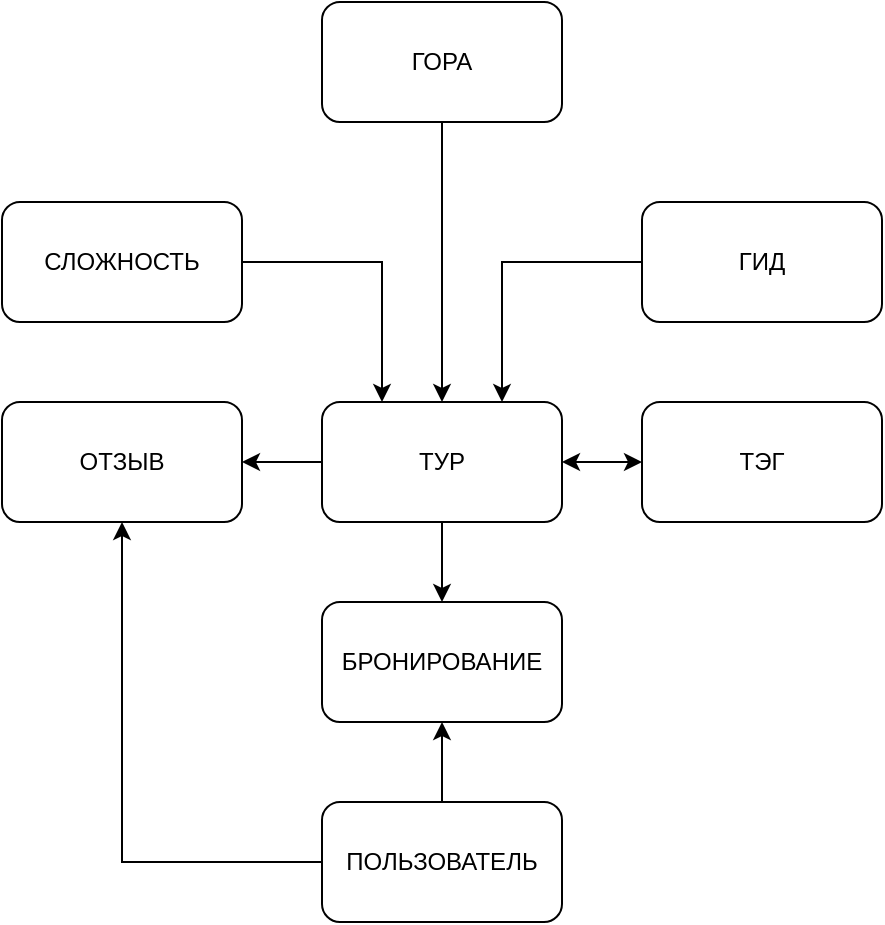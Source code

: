 <mxfile version="20.4.1" type="google" pages="2"><diagram id="dadOedTbFq0lM78iQjFx" name="concept-model"><mxGraphModel grid="1" page="1" gridSize="10" guides="1" tooltips="1" connect="1" arrows="1" fold="1" pageScale="1" pageWidth="827" pageHeight="1169" math="0" shadow="0"><root><mxCell id="0"/><mxCell id="1" parent="0"/><mxCell id="cEJtKcfVc4VnsCkhs9IN-14" style="edgeStyle=orthogonalEdgeStyle;rounded=0;orthogonalLoop=1;jettySize=auto;html=1;exitX=0.5;exitY=1;exitDx=0;exitDy=0;entryX=0.5;entryY=0;entryDx=0;entryDy=0;startArrow=none;startFill=0;" edge="1" parent="1" source="cEJtKcfVc4VnsCkhs9IN-1" target="cEJtKcfVc4VnsCkhs9IN-6"><mxGeometry relative="1" as="geometry"/></mxCell><mxCell id="cEJtKcfVc4VnsCkhs9IN-1" value="ГОРА" style="rounded=1;whiteSpace=wrap;html=1;" vertex="1" parent="1"><mxGeometry x="160" width="120" height="60" as="geometry"/></mxCell><mxCell id="cEJtKcfVc4VnsCkhs9IN-21" style="edgeStyle=orthogonalEdgeStyle;rounded=0;orthogonalLoop=1;jettySize=auto;html=1;exitX=0.5;exitY=0;exitDx=0;exitDy=0;entryX=0.5;entryY=1;entryDx=0;entryDy=0;startArrow=none;startFill=0;" edge="1" parent="1" source="cEJtKcfVc4VnsCkhs9IN-2" target="cEJtKcfVc4VnsCkhs9IN-9"><mxGeometry relative="1" as="geometry"/></mxCell><mxCell id="cEJtKcfVc4VnsCkhs9IN-22" style="edgeStyle=orthogonalEdgeStyle;rounded=0;orthogonalLoop=1;jettySize=auto;html=1;exitX=0;exitY=0.5;exitDx=0;exitDy=0;entryX=0.5;entryY=1;entryDx=0;entryDy=0;startArrow=none;startFill=0;" edge="1" parent="1" source="cEJtKcfVc4VnsCkhs9IN-2" target="cEJtKcfVc4VnsCkhs9IN-7"><mxGeometry relative="1" as="geometry"/></mxCell><mxCell id="cEJtKcfVc4VnsCkhs9IN-2" value="ПОЛЬЗОВАТЕЛЬ" style="rounded=1;whiteSpace=wrap;html=1;" vertex="1" parent="1"><mxGeometry x="160" y="400" width="120" height="60" as="geometry"/></mxCell><mxCell id="cEJtKcfVc4VnsCkhs9IN-12" style="edgeStyle=orthogonalEdgeStyle;rounded=0;orthogonalLoop=1;jettySize=auto;html=1;exitX=0;exitY=0.5;exitDx=0;exitDy=0;entryX=0.75;entryY=0;entryDx=0;entryDy=0;" edge="1" parent="1" source="cEJtKcfVc4VnsCkhs9IN-3" target="cEJtKcfVc4VnsCkhs9IN-6"><mxGeometry relative="1" as="geometry"/></mxCell><mxCell id="cEJtKcfVc4VnsCkhs9IN-3" value="ГИД" style="rounded=1;whiteSpace=wrap;html=1;" vertex="1" parent="1"><mxGeometry x="320" y="100" width="120" height="60" as="geometry"/></mxCell><mxCell id="cEJtKcfVc4VnsCkhs9IN-16" style="edgeStyle=orthogonalEdgeStyle;rounded=0;orthogonalLoop=1;jettySize=auto;html=1;exitX=0;exitY=0.5;exitDx=0;exitDy=0;entryX=1;entryY=0.5;entryDx=0;entryDy=0;startArrow=classic;startFill=1;" edge="1" parent="1" source="cEJtKcfVc4VnsCkhs9IN-4" target="cEJtKcfVc4VnsCkhs9IN-6"><mxGeometry relative="1" as="geometry"/></mxCell><mxCell id="cEJtKcfVc4VnsCkhs9IN-4" value="ТЭГ" style="rounded=1;whiteSpace=wrap;html=1;" vertex="1" parent="1"><mxGeometry x="320" y="200" width="120" height="60" as="geometry"/></mxCell><mxCell id="cEJtKcfVc4VnsCkhs9IN-19" style="edgeStyle=orthogonalEdgeStyle;rounded=0;orthogonalLoop=1;jettySize=auto;html=1;exitX=1;exitY=0.5;exitDx=0;exitDy=0;entryX=0.25;entryY=0;entryDx=0;entryDy=0;startArrow=none;startFill=0;" edge="1" parent="1" source="cEJtKcfVc4VnsCkhs9IN-5" target="cEJtKcfVc4VnsCkhs9IN-6"><mxGeometry relative="1" as="geometry"/></mxCell><mxCell id="cEJtKcfVc4VnsCkhs9IN-5" value="СЛОЖНОСТЬ" style="rounded=1;whiteSpace=wrap;html=1;" vertex="1" parent="1"><mxGeometry y="100" width="120" height="60" as="geometry"/></mxCell><mxCell id="cEJtKcfVc4VnsCkhs9IN-18" style="edgeStyle=orthogonalEdgeStyle;rounded=0;orthogonalLoop=1;jettySize=auto;html=1;exitX=0;exitY=0.5;exitDx=0;exitDy=0;entryX=1;entryY=0.5;entryDx=0;entryDy=0;startArrow=none;startFill=0;" edge="1" parent="1" source="cEJtKcfVc4VnsCkhs9IN-6" target="cEJtKcfVc4VnsCkhs9IN-7"><mxGeometry relative="1" as="geometry"/></mxCell><mxCell id="cEJtKcfVc4VnsCkhs9IN-6" value="ТУР" style="rounded=1;whiteSpace=wrap;html=1;" vertex="1" parent="1"><mxGeometry x="160" y="200" width="120" height="60" as="geometry"/></mxCell><mxCell id="cEJtKcfVc4VnsCkhs9IN-7" value="ОТЗЫВ" style="rounded=1;whiteSpace=wrap;html=1;" vertex="1" parent="1"><mxGeometry y="200" width="120" height="60" as="geometry"/></mxCell><mxCell id="cEJtKcfVc4VnsCkhs9IN-20" style="edgeStyle=orthogonalEdgeStyle;rounded=0;orthogonalLoop=1;jettySize=auto;html=1;exitX=0.5;exitY=0;exitDx=0;exitDy=0;entryX=0.5;entryY=1;entryDx=0;entryDy=0;startArrow=classic;startFill=1;endArrow=none;endFill=0;" edge="1" parent="1" source="cEJtKcfVc4VnsCkhs9IN-9" target="cEJtKcfVc4VnsCkhs9IN-6"><mxGeometry relative="1" as="geometry"/></mxCell><mxCell id="cEJtKcfVc4VnsCkhs9IN-9" value="БРОНИРОВАНИЕ" style="rounded=1;whiteSpace=wrap;html=1;" vertex="1" parent="1"><mxGeometry x="160" y="300" width="120" height="60" as="geometry"/></mxCell></root></mxGraphModel></diagram><diagram id="P1ExRV4J2XuqFDOCSL13" name="logic-model"><mxGraphModel grid="1" page="1" gridSize="10" guides="1" tooltips="1" connect="1" arrows="1" fold="1" pageScale="1" pageWidth="827" pageHeight="1169" math="0" shadow="0"><root><mxCell id="0"/><mxCell id="1" parent="0"/><mxCell id="tbdWHVoQvG-Oq0Em6Cjs-1" value="user" style="swimlane;fontStyle=0;childLayout=stackLayout;horizontal=1;startSize=30;horizontalStack=0;resizeParent=1;resizeParentMax=0;resizeLast=0;collapsible=1;marginBottom=0;" vertex="1" parent="1"><mxGeometry x="180" width="140" height="150" as="geometry"/></mxCell><mxCell id="tbdWHVoQvG-Oq0Em6Cjs-2" value="id" style="text;strokeColor=none;fillColor=none;align=left;verticalAlign=middle;spacingLeft=4;spacingRight=4;overflow=hidden;points=[[0,0.5],[1,0.5]];portConstraint=eastwest;rotatable=0;" vertex="1" parent="tbdWHVoQvG-Oq0Em6Cjs-1"><mxGeometry y="30" width="140" height="30" as="geometry"/></mxCell><mxCell id="tbdWHVoQvG-Oq0Em6Cjs-3" value="login" style="text;strokeColor=none;fillColor=none;align=left;verticalAlign=middle;spacingLeft=4;spacingRight=4;overflow=hidden;points=[[0,0.5],[1,0.5]];portConstraint=eastwest;rotatable=0;" vertex="1" parent="tbdWHVoQvG-Oq0Em6Cjs-1"><mxGeometry y="60" width="140" height="30" as="geometry"/></mxCell><mxCell id="tbdWHVoQvG-Oq0Em6Cjs-4" value="password" style="text;strokeColor=none;fillColor=none;align=left;verticalAlign=middle;spacingLeft=4;spacingRight=4;overflow=hidden;points=[[0,0.5],[1,0.5]];portConstraint=eastwest;rotatable=0;" vertex="1" parent="tbdWHVoQvG-Oq0Em6Cjs-1"><mxGeometry y="90" width="140" height="30" as="geometry"/></mxCell><mxCell id="tbdWHVoQvG-Oq0Em6Cjs-5" value="full_name" style="text;strokeColor=none;fillColor=none;align=left;verticalAlign=middle;spacingLeft=4;spacingRight=4;overflow=hidden;points=[[0,0.5],[1,0.5]];portConstraint=eastwest;rotatable=0;" vertex="1" parent="tbdWHVoQvG-Oq0Em6Cjs-1"><mxGeometry y="120" width="140" height="30" as="geometry"/></mxCell><mxCell id="tbdWHVoQvG-Oq0Em6Cjs-8" value="guide" style="swimlane;fontStyle=0;childLayout=stackLayout;horizontal=1;startSize=30;horizontalStack=0;resizeParent=1;resizeParentMax=0;resizeLast=0;collapsible=1;marginBottom=0;" vertex="1" parent="1"><mxGeometry x="360" y="420" width="140" height="120" as="geometry"/></mxCell><mxCell id="tbdWHVoQvG-Oq0Em6Cjs-9" value="id" style="text;strokeColor=none;fillColor=none;align=left;verticalAlign=middle;spacingLeft=4;spacingRight=4;overflow=hidden;points=[[0,0.5],[1,0.5]];portConstraint=eastwest;rotatable=0;" vertex="1" parent="tbdWHVoQvG-Oq0Em6Cjs-8"><mxGeometry y="30" width="140" height="30" as="geometry"/></mxCell><mxCell id="tbdWHVoQvG-Oq0Em6Cjs-10" value="full_name" style="text;strokeColor=none;fillColor=none;align=left;verticalAlign=middle;spacingLeft=4;spacingRight=4;overflow=hidden;points=[[0,0.5],[1,0.5]];portConstraint=eastwest;rotatable=0;" vertex="1" parent="tbdWHVoQvG-Oq0Em6Cjs-8"><mxGeometry y="60" width="140" height="30" as="geometry"/></mxCell><mxCell id="tbdWHVoQvG-Oq0Em6Cjs-11" value="experience" style="text;strokeColor=none;fillColor=none;align=left;verticalAlign=middle;spacingLeft=4;spacingRight=4;overflow=hidden;points=[[0,0.5],[1,0.5]];portConstraint=eastwest;rotatable=0;" vertex="1" parent="tbdWHVoQvG-Oq0Em6Cjs-8"><mxGeometry y="90" width="140" height="30" as="geometry"/></mxCell><mxCell id="tbdWHVoQvG-Oq0Em6Cjs-14" value="mountain" style="swimlane;fontStyle=0;childLayout=stackLayout;horizontal=1;startSize=30;horizontalStack=0;resizeParent=1;resizeParentMax=0;resizeLast=0;collapsible=1;marginBottom=0;" vertex="1" parent="1"><mxGeometry y="230" width="140" height="150" as="geometry"/></mxCell><mxCell id="tbdWHVoQvG-Oq0Em6Cjs-15" value="id" style="text;strokeColor=none;fillColor=none;align=left;verticalAlign=middle;spacingLeft=4;spacingRight=4;overflow=hidden;points=[[0,0.5],[1,0.5]];portConstraint=eastwest;rotatable=0;" vertex="1" parent="tbdWHVoQvG-Oq0Em6Cjs-14"><mxGeometry y="30" width="140" height="30" as="geometry"/></mxCell><mxCell id="tbdWHVoQvG-Oq0Em6Cjs-16" value="name" style="text;strokeColor=none;fillColor=none;align=left;verticalAlign=middle;spacingLeft=4;spacingRight=4;overflow=hidden;points=[[0,0.5],[1,0.5]];portConstraint=eastwest;rotatable=0;" vertex="1" parent="tbdWHVoQvG-Oq0Em6Cjs-14"><mxGeometry y="60" width="140" height="30" as="geometry"/></mxCell><mxCell id="tbdWHVoQvG-Oq0Em6Cjs-18" value="height" style="text;strokeColor=none;fillColor=none;align=left;verticalAlign=middle;spacingLeft=4;spacingRight=4;overflow=hidden;points=[[0,0.5],[1,0.5]];portConstraint=eastwest;rotatable=0;" vertex="1" parent="tbdWHVoQvG-Oq0Em6Cjs-14"><mxGeometry y="90" width="140" height="30" as="geometry"/></mxCell><mxCell id="tbdWHVoQvG-Oq0Em6Cjs-17" value="position" style="text;strokeColor=none;fillColor=none;align=left;verticalAlign=middle;spacingLeft=4;spacingRight=4;overflow=hidden;points=[[0,0.5],[1,0.5]];portConstraint=eastwest;rotatable=0;" vertex="1" parent="tbdWHVoQvG-Oq0Em6Cjs-14"><mxGeometry y="120" width="140" height="30" as="geometry"/></mxCell><mxCell id="tbdWHVoQvG-Oq0Em6Cjs-19" value="difficulty" style="swimlane;fontStyle=0;childLayout=stackLayout;horizontal=1;startSize=30;horizontalStack=0;resizeParent=1;resizeParentMax=0;resizeLast=0;collapsible=1;marginBottom=0;" vertex="1" parent="1"><mxGeometry y="420" width="140" height="120" as="geometry"/></mxCell><mxCell id="tbdWHVoQvG-Oq0Em6Cjs-20" value="id" style="text;strokeColor=none;fillColor=none;align=left;verticalAlign=middle;spacingLeft=4;spacingRight=4;overflow=hidden;points=[[0,0.5],[1,0.5]];portConstraint=eastwest;rotatable=0;" vertex="1" parent="tbdWHVoQvG-Oq0Em6Cjs-19"><mxGeometry y="30" width="140" height="30" as="geometry"/></mxCell><mxCell id="tbdWHVoQvG-Oq0Em6Cjs-23" value="name" style="text;strokeColor=none;fillColor=none;align=left;verticalAlign=middle;spacingLeft=4;spacingRight=4;overflow=hidden;points=[[0,0.5],[1,0.5]];portConstraint=eastwest;rotatable=0;" vertex="1" parent="tbdWHVoQvG-Oq0Em6Cjs-19"><mxGeometry y="60" width="140" height="30" as="geometry"/></mxCell><mxCell id="tbdWHVoQvG-Oq0Em6Cjs-21" value="rating" style="text;strokeColor=none;fillColor=none;align=left;verticalAlign=middle;spacingLeft=4;spacingRight=4;overflow=hidden;points=[[0,0.5],[1,0.5]];portConstraint=eastwest;rotatable=0;" vertex="1" parent="tbdWHVoQvG-Oq0Em6Cjs-19"><mxGeometry y="90" width="140" height="30" as="geometry"/></mxCell><mxCell id="tbdWHVoQvG-Oq0Em6Cjs-24" value="tag" style="swimlane;fontStyle=0;childLayout=stackLayout;horizontal=1;startSize=30;horizontalStack=0;resizeParent=1;resizeParentMax=0;resizeLast=0;collapsible=1;marginBottom=0;" vertex="1" parent="1"><mxGeometry x="360" y="310" width="140" height="90" as="geometry"/></mxCell><mxCell id="tbdWHVoQvG-Oq0Em6Cjs-25" value="id" style="text;strokeColor=none;fillColor=none;align=left;verticalAlign=middle;spacingLeft=4;spacingRight=4;overflow=hidden;points=[[0,0.5],[1,0.5]];portConstraint=eastwest;rotatable=0;" vertex="1" parent="tbdWHVoQvG-Oq0Em6Cjs-24"><mxGeometry y="30" width="140" height="30" as="geometry"/></mxCell><mxCell id="tbdWHVoQvG-Oq0Em6Cjs-26" value="name" style="text;strokeColor=none;fillColor=none;align=left;verticalAlign=middle;spacingLeft=4;spacingRight=4;overflow=hidden;points=[[0,0.5],[1,0.5]];portConstraint=eastwest;rotatable=0;" vertex="1" parent="tbdWHVoQvG-Oq0Em6Cjs-24"><mxGeometry y="60" width="140" height="30" as="geometry"/></mxCell><mxCell id="tbdWHVoQvG-Oq0Em6Cjs-28" value="tour" style="swimlane;fontStyle=0;childLayout=stackLayout;horizontal=1;startSize=30;horizontalStack=0;resizeParent=1;resizeParentMax=0;resizeLast=0;collapsible=1;marginBottom=0;" vertex="1" parent="1"><mxGeometry x="180" y="180" width="140" height="360" as="geometry"/></mxCell><mxCell id="tbdWHVoQvG-Oq0Em6Cjs-29" value="id" style="text;strokeColor=none;fillColor=none;align=left;verticalAlign=middle;spacingLeft=4;spacingRight=4;overflow=hidden;points=[[0,0.5],[1,0.5]];portConstraint=eastwest;rotatable=0;" vertex="1" parent="tbdWHVoQvG-Oq0Em6Cjs-28"><mxGeometry y="30" width="140" height="30" as="geometry"/></mxCell><mxCell id="tbdWHVoQvG-Oq0Em6Cjs-32" value="mountain_id" style="text;strokeColor=none;fillColor=none;align=left;verticalAlign=middle;spacingLeft=4;spacingRight=4;overflow=hidden;points=[[0,0.5],[1,0.5]];portConstraint=eastwest;rotatable=0;" vertex="1" parent="tbdWHVoQvG-Oq0Em6Cjs-28"><mxGeometry y="60" width="140" height="30" as="geometry"/></mxCell><mxCell id="tbdWHVoQvG-Oq0Em6Cjs-34" value="guide_id" style="text;strokeColor=none;fillColor=none;align=left;verticalAlign=middle;spacingLeft=4;spacingRight=4;overflow=hidden;points=[[0,0.5],[1,0.5]];portConstraint=eastwest;rotatable=0;" vertex="1" parent="tbdWHVoQvG-Oq0Em6Cjs-28"><mxGeometry y="90" width="140" height="30" as="geometry"/></mxCell><mxCell id="tbdWHVoQvG-Oq0Em6Cjs-33" value="difficulty_id" style="text;strokeColor=none;fillColor=none;align=left;verticalAlign=middle;spacingLeft=4;spacingRight=4;overflow=hidden;points=[[0,0.5],[1,0.5]];portConstraint=eastwest;rotatable=0;" vertex="1" parent="tbdWHVoQvG-Oq0Em6Cjs-28"><mxGeometry y="120" width="140" height="30" as="geometry"/></mxCell><mxCell id="tbdWHVoQvG-Oq0Em6Cjs-30" value="name" style="text;strokeColor=none;fillColor=none;align=left;verticalAlign=middle;spacingLeft=4;spacingRight=4;overflow=hidden;points=[[0,0.5],[1,0.5]];portConstraint=eastwest;rotatable=0;" vertex="1" parent="tbdWHVoQvG-Oq0Em6Cjs-28"><mxGeometry y="150" width="140" height="30" as="geometry"/></mxCell><mxCell id="tbdWHVoQvG-Oq0Em6Cjs-35" value="description" style="text;strokeColor=none;fillColor=none;align=left;verticalAlign=middle;spacingLeft=4;spacingRight=4;overflow=hidden;points=[[0,0.5],[1,0.5]];portConstraint=eastwest;rotatable=0;" vertex="1" parent="tbdWHVoQvG-Oq0Em6Cjs-28"><mxGeometry y="180" width="140" height="30" as="geometry"/></mxCell><mxCell id="tbdWHVoQvG-Oq0Em6Cjs-31" value="starting_point" style="text;strokeColor=none;fillColor=none;align=left;verticalAlign=middle;spacingLeft=4;spacingRight=4;overflow=hidden;points=[[0,0.5],[1,0.5]];portConstraint=eastwest;rotatable=0;" vertex="1" parent="tbdWHVoQvG-Oq0Em6Cjs-28"><mxGeometry y="210" width="140" height="30" as="geometry"/></mxCell><mxCell id="tbdWHVoQvG-Oq0Em6Cjs-38" value="max_reservations" style="text;strokeColor=none;fillColor=none;align=left;verticalAlign=middle;spacingLeft=4;spacingRight=4;overflow=hidden;points=[[0,0.5],[1,0.5]];portConstraint=eastwest;rotatable=0;" vertex="1" parent="tbdWHVoQvG-Oq0Em6Cjs-28"><mxGeometry y="240" width="140" height="30" as="geometry"/></mxCell><mxCell id="z5rdMdF9UMucl4-FeS4Y-1" value="starting_at" style="text;strokeColor=none;fillColor=none;align=left;verticalAlign=middle;spacingLeft=4;spacingRight=4;overflow=hidden;points=[[0,0.5],[1,0.5]];portConstraint=eastwest;rotatable=0;" vertex="1" parent="tbdWHVoQvG-Oq0Em6Cjs-28"><mxGeometry y="270" width="140" height="30" as="geometry"/></mxCell><mxCell id="z5rdMdF9UMucl4-FeS4Y-2" value="ending_at" style="text;strokeColor=none;fillColor=none;align=left;verticalAlign=middle;spacingLeft=4;spacingRight=4;overflow=hidden;points=[[0,0.5],[1,0.5]];portConstraint=eastwest;rotatable=0;" vertex="1" parent="tbdWHVoQvG-Oq0Em6Cjs-28"><mxGeometry y="300" width="140" height="30" as="geometry"/></mxCell><mxCell id="tbdWHVoQvG-Oq0Em6Cjs-36" value="price" style="text;strokeColor=none;fillColor=none;align=left;verticalAlign=middle;spacingLeft=4;spacingRight=4;overflow=hidden;points=[[0,0.5],[1,0.5]];portConstraint=eastwest;rotatable=0;" vertex="1" parent="tbdWHVoQvG-Oq0Em6Cjs-28"><mxGeometry y="330" width="140" height="30" as="geometry"/></mxCell><mxCell id="tbdWHVoQvG-Oq0Em6Cjs-40" value="reservation" style="swimlane;fontStyle=0;childLayout=stackLayout;horizontal=1;startSize=30;horizontalStack=0;resizeParent=1;resizeParentMax=0;resizeLast=0;collapsible=1;marginBottom=0;" vertex="1" parent="1"><mxGeometry x="360" width="140" height="150" as="geometry"/></mxCell><mxCell id="tbdWHVoQvG-Oq0Em6Cjs-41" value="id" style="text;strokeColor=none;fillColor=none;align=left;verticalAlign=middle;spacingLeft=4;spacingRight=4;overflow=hidden;points=[[0,0.5],[1,0.5]];portConstraint=eastwest;rotatable=0;" vertex="1" parent="tbdWHVoQvG-Oq0Em6Cjs-40"><mxGeometry y="30" width="140" height="30" as="geometry"/></mxCell><mxCell id="tbdWHVoQvG-Oq0Em6Cjs-44" value="user_id" style="text;strokeColor=none;fillColor=none;align=left;verticalAlign=middle;spacingLeft=4;spacingRight=4;overflow=hidden;points=[[0,0.5],[1,0.5]];portConstraint=eastwest;rotatable=0;" vertex="1" parent="tbdWHVoQvG-Oq0Em6Cjs-40"><mxGeometry y="60" width="140" height="30" as="geometry"/></mxCell><mxCell id="tbdWHVoQvG-Oq0Em6Cjs-42" value="tour_id" style="text;strokeColor=none;fillColor=none;align=left;verticalAlign=middle;spacingLeft=4;spacingRight=4;overflow=hidden;points=[[0,0.5],[1,0.5]];portConstraint=eastwest;rotatable=0;" vertex="1" parent="tbdWHVoQvG-Oq0Em6Cjs-40"><mxGeometry y="90" width="140" height="30" as="geometry"/></mxCell><mxCell id="tbdWHVoQvG-Oq0Em6Cjs-43" value="reservations" style="text;strokeColor=none;fillColor=none;align=left;verticalAlign=middle;spacingLeft=4;spacingRight=4;overflow=hidden;points=[[0,0.5],[1,0.5]];portConstraint=eastwest;rotatable=0;" vertex="1" parent="tbdWHVoQvG-Oq0Em6Cjs-40"><mxGeometry y="120" width="140" height="30" as="geometry"/></mxCell><mxCell id="z5rdMdF9UMucl4-FeS4Y-3" value="review" style="swimlane;fontStyle=0;childLayout=stackLayout;horizontal=1;startSize=30;horizontalStack=0;resizeParent=1;resizeParentMax=0;resizeLast=0;collapsible=1;marginBottom=0;" vertex="1" parent="1"><mxGeometry width="140" height="180" as="geometry"/></mxCell><mxCell id="z5rdMdF9UMucl4-FeS4Y-4" value="id" style="text;strokeColor=none;fillColor=none;align=left;verticalAlign=middle;spacingLeft=4;spacingRight=4;overflow=hidden;points=[[0,0.5],[1,0.5]];portConstraint=eastwest;rotatable=0;" vertex="1" parent="z5rdMdF9UMucl4-FeS4Y-3"><mxGeometry y="30" width="140" height="30" as="geometry"/></mxCell><mxCell id="z5rdMdF9UMucl4-FeS4Y-5" value="user_id" style="text;strokeColor=none;fillColor=none;align=left;verticalAlign=middle;spacingLeft=4;spacingRight=4;overflow=hidden;points=[[0,0.5],[1,0.5]];portConstraint=eastwest;rotatable=0;" vertex="1" parent="z5rdMdF9UMucl4-FeS4Y-3"><mxGeometry y="60" width="140" height="30" as="geometry"/></mxCell><mxCell id="z5rdMdF9UMucl4-FeS4Y-6" value="tour_id" style="text;strokeColor=none;fillColor=none;align=left;verticalAlign=middle;spacingLeft=4;spacingRight=4;overflow=hidden;points=[[0,0.5],[1,0.5]];portConstraint=eastwest;rotatable=0;" vertex="1" parent="z5rdMdF9UMucl4-FeS4Y-3"><mxGeometry y="90" width="140" height="30" as="geometry"/></mxCell><mxCell id="z5rdMdF9UMucl4-FeS4Y-7" value="comment" style="text;strokeColor=none;fillColor=none;align=left;verticalAlign=middle;spacingLeft=4;spacingRight=4;overflow=hidden;points=[[0,0.5],[1,0.5]];portConstraint=eastwest;rotatable=0;" vertex="1" parent="z5rdMdF9UMucl4-FeS4Y-3"><mxGeometry y="120" width="140" height="30" as="geometry"/></mxCell><mxCell id="z5rdMdF9UMucl4-FeS4Y-8" value="rating" style="text;strokeColor=none;fillColor=none;align=left;verticalAlign=middle;spacingLeft=4;spacingRight=4;overflow=hidden;points=[[0,0.5],[1,0.5]];portConstraint=eastwest;rotatable=0;" vertex="1" parent="z5rdMdF9UMucl4-FeS4Y-3"><mxGeometry y="150" width="140" height="30" as="geometry"/></mxCell><mxCell id="4E5XptxeIW62rDv6uc92-1" value="tour_tag" style="swimlane;fontStyle=0;childLayout=stackLayout;horizontal=1;startSize=30;horizontalStack=0;resizeParent=1;resizeParentMax=0;resizeLast=0;collapsible=1;marginBottom=0;" vertex="1" parent="1"><mxGeometry x="360" y="170" width="140" height="120" as="geometry"/></mxCell><mxCell id="4E5XptxeIW62rDv6uc92-2" value="id" style="text;strokeColor=none;fillColor=none;align=left;verticalAlign=middle;spacingLeft=4;spacingRight=4;overflow=hidden;points=[[0,0.5],[1,0.5]];portConstraint=eastwest;rotatable=0;" vertex="1" parent="4E5XptxeIW62rDv6uc92-1"><mxGeometry y="30" width="140" height="30" as="geometry"/></mxCell><mxCell id="4E5XptxeIW62rDv6uc92-3" value="tour_id" style="text;strokeColor=none;fillColor=none;align=left;verticalAlign=middle;spacingLeft=4;spacingRight=4;overflow=hidden;points=[[0,0.5],[1,0.5]];portConstraint=eastwest;rotatable=0;" vertex="1" parent="4E5XptxeIW62rDv6uc92-1"><mxGeometry y="60" width="140" height="30" as="geometry"/></mxCell><mxCell id="4E5XptxeIW62rDv6uc92-4" value="tag_id" style="text;strokeColor=none;fillColor=none;align=left;verticalAlign=middle;spacingLeft=4;spacingRight=4;overflow=hidden;points=[[0,0.5],[1,0.5]];portConstraint=eastwest;rotatable=0;" vertex="1" parent="4E5XptxeIW62rDv6uc92-1"><mxGeometry y="90" width="140" height="30" as="geometry"/></mxCell><mxCell id="_o3dq3Jc6LUa7wXROkj3-1" style="edgeStyle=orthogonalEdgeStyle;rounded=0;orthogonalLoop=1;jettySize=auto;html=1;exitX=1;exitY=0.5;exitDx=0;exitDy=0;entryX=0;entryY=0.5;entryDx=0;entryDy=0;startArrow=none;startFill=0;" edge="1" parent="1" source="tbdWHVoQvG-Oq0Em6Cjs-15" target="tbdWHVoQvG-Oq0Em6Cjs-32"><mxGeometry relative="1" as="geometry"/></mxCell><mxCell id="_o3dq3Jc6LUa7wXROkj3-3" style="edgeStyle=orthogonalEdgeStyle;rounded=0;orthogonalLoop=1;jettySize=auto;html=1;exitX=0;exitY=0.5;exitDx=0;exitDy=0;entryX=1;entryY=0.5;entryDx=0;entryDy=0;startArrow=none;startFill=0;" edge="1" parent="1" source="tbdWHVoQvG-Oq0Em6Cjs-9" target="tbdWHVoQvG-Oq0Em6Cjs-34"><mxGeometry relative="1" as="geometry"/></mxCell><mxCell id="_o3dq3Jc6LUa7wXROkj3-4" style="edgeStyle=orthogonalEdgeStyle;rounded=0;orthogonalLoop=1;jettySize=auto;html=1;exitX=1;exitY=0.5;exitDx=0;exitDy=0;entryX=0;entryY=0.5;entryDx=0;entryDy=0;startArrow=none;startFill=0;" edge="1" parent="1" source="tbdWHVoQvG-Oq0Em6Cjs-20" target="tbdWHVoQvG-Oq0Em6Cjs-33"><mxGeometry relative="1" as="geometry"/></mxCell><mxCell id="_o3dq3Jc6LUa7wXROkj3-5" style="edgeStyle=orthogonalEdgeStyle;rounded=0;orthogonalLoop=1;jettySize=auto;html=1;exitX=1.001;exitY=0.657;exitDx=0;exitDy=0;entryX=0;entryY=0.5;entryDx=0;entryDy=0;startArrow=none;startFill=0;exitPerimeter=0;" edge="1" parent="1" source="tbdWHVoQvG-Oq0Em6Cjs-29" target="4E5XptxeIW62rDv6uc92-3"><mxGeometry relative="1" as="geometry"/></mxCell><mxCell id="_o3dq3Jc6LUa7wXROkj3-6" style="edgeStyle=orthogonalEdgeStyle;rounded=0;orthogonalLoop=1;jettySize=auto;html=1;exitX=1;exitY=0.5;exitDx=0;exitDy=0;entryX=1;entryY=0.5;entryDx=0;entryDy=0;startArrow=none;startFill=0;" edge="1" parent="1" source="tbdWHVoQvG-Oq0Em6Cjs-25" target="4E5XptxeIW62rDv6uc92-4"><mxGeometry relative="1" as="geometry"/></mxCell><mxCell id="_o3dq3Jc6LUa7wXROkj3-10" style="edgeStyle=orthogonalEdgeStyle;rounded=0;orthogonalLoop=1;jettySize=auto;html=1;exitX=0;exitY=0.5;exitDx=0;exitDy=0;entryX=1;entryY=0.5;entryDx=0;entryDy=0;startArrow=none;startFill=0;" edge="1" parent="1" source="tbdWHVoQvG-Oq0Em6Cjs-29" target="z5rdMdF9UMucl4-FeS4Y-6"><mxGeometry relative="1" as="geometry"/></mxCell><mxCell id="_o3dq3Jc6LUa7wXROkj3-12" style="edgeStyle=orthogonalEdgeStyle;rounded=0;orthogonalLoop=1;jettySize=auto;html=1;exitX=0;exitY=0.5;exitDx=0;exitDy=0;entryX=1;entryY=0.5;entryDx=0;entryDy=0;startArrow=none;startFill=0;" edge="1" parent="1" source="tbdWHVoQvG-Oq0Em6Cjs-2" target="z5rdMdF9UMucl4-FeS4Y-5"><mxGeometry relative="1" as="geometry"/></mxCell><mxCell id="_o3dq3Jc6LUa7wXROkj3-13" style="edgeStyle=orthogonalEdgeStyle;rounded=0;orthogonalLoop=1;jettySize=auto;html=1;exitX=1;exitY=0.5;exitDx=0;exitDy=0;entryX=0;entryY=0.5;entryDx=0;entryDy=0;startArrow=none;startFill=0;" edge="1" parent="1" source="tbdWHVoQvG-Oq0Em6Cjs-2" target="tbdWHVoQvG-Oq0Em6Cjs-44"><mxGeometry relative="1" as="geometry"/></mxCell><mxCell id="_o3dq3Jc6LUa7wXROkj3-16" style="edgeStyle=orthogonalEdgeStyle;rounded=0;orthogonalLoop=1;jettySize=auto;html=1;exitX=1.002;exitY=0.33;exitDx=0;exitDy=0;entryX=0;entryY=0.5;entryDx=0;entryDy=0;startArrow=none;startFill=0;exitPerimeter=0;" edge="1" parent="1" source="tbdWHVoQvG-Oq0Em6Cjs-29" target="tbdWHVoQvG-Oq0Em6Cjs-42"><mxGeometry relative="1" as="geometry"/></mxCell></root></mxGraphModel></diagram></mxfile>